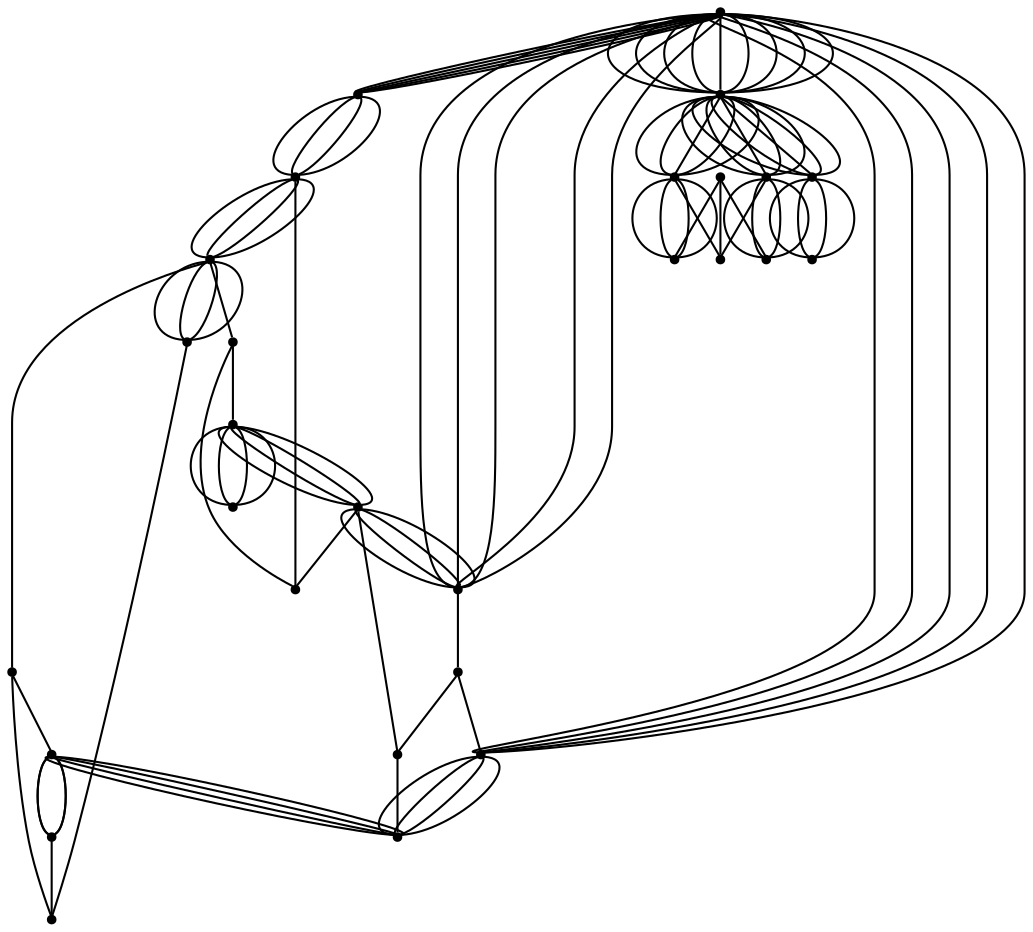 graph {
  node [shape=point,comment="{\"directed\":false,\"doi\":\"10.1007/978-3-031-49275-4_14\",\"figure\":\"2\"}"]

  v0 [pos="1554.8038984944094,522.315280597078"]
  v1 [pos="1363.2025848848075,809.7097306377639"]
  v2 [pos="1363.2025848848073,426.5157343049565"]
  v3 [pos="1363.2025848848075,618.1158760852326"]
  v4 [pos="1267.4039629093727,282.817527650446"]
  v5 [pos="1267.4039629093725,953.4109497566426"]
  v6 [pos="1171.6033696929892,426.5157343049565"]
  v7 [pos="1171.603369692989,618.1158760852326"]
  v8 [pos="1171.6033696929892,809.7097306377639"]
  v9 [pos="980.0019289065515,426.5157343049565"]
  v10 [pos="980.0019289065515,618.1158760852326"]
  v11 [pos="980.0019289065515,809.7097306377639"]
  v12 [pos="884.2033705195344,282.817527650446"]
  v13 [pos="884.2033705195344,953.4109497566426"]
  v14 [pos="788.4026501263156,426.5157343049565"]
  v15 [pos="788.4026501263156,618.1158760852326"]
  v16 [pos="788.4026501263156,809.7097306377639"]
  v17 [pos="692.6019933215144,282.817527650446"]
  v18 [pos="692.6019933215144,953.4109497566426"]
  v19 [pos="596.8013365167133,426.5157343049565"]
  v20 [pos="596.8013365167133,618.1158760852326"]
  v21 [pos="596.8013365167133,809.7097306377639"]
  v22 [pos="501.0048129590625,282.817527650446"]
  v23 [pos="501.0048129590625,953.4109497566426"]
  v24 [pos="405.2020577364774,618.1158760852326"]
  v25 [pos="405.20205773647734,426.5157343049565"]
  v26 [pos="405.20205773647734,809.7097306377639"]
  v27 [pos="213.59860994060614,522.315280597078"]

  v27 -- v26 [id="-2",pos="213.59860994060614,522.315280597078 224.02318783254555,813.007027883677 224.02318783254555,813.007027883677 224.02318783254555,813.007027883677 229.56156414588426,829.1969175224745 242.13024412569433,834.7393750527581 261.7333610191261,829.6261340815385 405.20205773647734,809.7097306377639 405.20205773647734,809.7097306377639 405.20205773647734,809.7097306377639"]
  v27 -- v0 [id="-3",pos="213.59860994060614,522.315280597078 248.20621281935556,210.89758769403556 248.20621281935556,210.89758769403556 248.20621281935556,210.89758769403556 249.08967850064136,202.9589253928649 253.51538468110218,198.99588941847912 261.50415656753404,198.99588941847912 1506.902552677326,198.99588941847912 1506.902552677326,198.99588941847912 1506.902552677326,198.99588941847912 1514.8872231108162,198.99588941847912 1519.321243476891,202.9589253928649 1520.2046137755503,210.89758769403556 1554.8038984944094,522.315280597078 1554.8038984944094,522.315280597078 1554.8038984944094,522.315280597078"]
  v27 -- v26 [id="-4",pos="213.59860994060614,522.315280597078 280.4363361687308,762.9163744510578 280.4363361687308,762.9163744510578 280.4363361687308,762.9163744510578 283.7785434029326,770.1630760713789 289.27525340557474,774.9306228465465 296.91813609393887,777.226645293166 405.20205773647734,809.7097306377639 405.20205773647734,809.7097306377639 405.20205773647734,809.7097306377639"]
  v27 -- v0 [id="-5",pos="213.59860994060614,522.315280597078 305.68618403925853,240.3103041771884 305.68618403925853,240.3103041771884 305.68618403925853,240.3103041771884 308.16158575761136,232.7258250217934 313.3916059364285,228.9293886599629 321.3761809872923,228.9293886599629 1447.0304964633588,228.9293886599629 1447.0304964633588,228.9293886599629 1447.0304964633588,228.9293886599629 1455.0109700612811,228.9293886599629 1460.2243300746613,232.73002180592653 1462.6537891612275,240.33523053143324 1554.8038984944094,522.315280597078 1554.8038984944094,522.315280597078 1554.8038984944094,522.315280597078"]
  v27 -- v25 [id="-6",pos="213.59860994060614,522.315280597078 256.144972415268,437.2225254738979 256.144972415268,437.2225254738979 256.144972415268,437.2225254738979 259.7163682039575,430.08811962295556 265.4922949487111,426.51678350098973 273.4769017937838,426.51678350098973 405.20205773647734,426.5157343049565 405.20205773647734,426.5157343049565 405.20205773647734,426.5157343049565"]
  v27 -- v24 [id="-7",pos="213.59860994060614,522.315280597078 258.5411906564825,558.3820301170324 258.5411906564825,558.3820301170324 258.5411906564825,558.3820301170324 271.9224829231585,569.7378921047363 287.07073834661503,577.3097809077319 303.98176009128395,581.1020204854293 405.2020577364774,618.1158760852326 405.2020577364774,618.1158760852326 405.2020577364774,618.1158760852326"]
  v27 -- v25 [id="-8",pos="213.59860994060614,522.315280597078 250.7941342428248,503.72400379486544 250.7941342428248,503.72400379486544 250.7941342428248,503.72400379486544 257.9369417173082,500.1484708887665 265.0755682533279,496.5812679632953 272.2100615421973,493.0057350571964 405.20205773647734,426.5157343049565 405.20205773647734,426.5157343049565 405.20205773647734,426.5157343049565"]
  v27 -- v25 [id="-9",pos="213.59860994060614,522.315280597078 258.9245811238876,465.2350421599265 258.9245811238876,465.2350421599265 258.9245811238876,465.2350421599265 265.7381595657401,453.8749833880896 275.0771679135692,448.32416408335905 286.9415584760617,448.56999389333555 405.20205773647734,426.5157343049565 405.20205773647734,426.5157343049565 405.20205773647734,426.5157343049565"]
  v27 -- v26 [id="-10",pos="213.59860994060614,522.315280597078 269.1470392558981,767.3959963996414 269.1470392558981,767.3959963996414 269.1470392558981,767.3959963996414 274.6979265904189,778.7560551714782 281.89489549967647,784.9403345297488 290.7296476951612,785.9529040833096 405.20205773647734,809.7097306377639 405.20205773647734,809.7097306377639 405.20205773647734,809.7097306377639"]
  v27 -- v0 [id="-11",pos="213.59860994060614,522.315280597078 317.1755301141688,246.127810037284 317.1755301141688,246.127810037284 317.1755301141688,246.127810037284 319.9759640295845,238.6558810018214 325.3684844098286,234.9178180920236 333.35309125490124,234.9178180920236 1435.0578148255267,234.9178180920236 1435.0578148255267,234.9178180920236 1435.0578148255267,234.9178180920236 1443.0381612466135,234.9178180920236 1448.4307134210665,238.6558810018214 1451.2311473364823,246.127810037284 1554.8038984944094,522.315280597078 1554.8038984944094,522.315280597078 1554.8038984944094,522.315280597078"]
  v26 -- v27 [id="-12",pos="405.20205773647734,809.7097306377639 273.439384627342,798.729949788803 273.439384627342,798.729949788803 273.439384627342,798.729949788803 265.47979982463346,798.067366596885 260.4748349531536,793.8792303826345 258.416159930184,786.1655411460517 213.59860994060614,522.315280597078 213.59860994060614,522.315280597078 213.59860994060614,522.315280597078"]
  v27 -- v24 [id="-13",pos="213.59860994060614,522.315280597078 250.7941183457204,540.9086557913569 250.7941183457204,540.9086557913569 250.7941183457204,540.9086557913569 257.93276077884457,544.4799919133228 265.0713873148643,548.0471312511555 272.2100297479884,551.6226641572545 405.2020577364774,618.1158760852326 405.2020577364774,618.1158760852326 405.2020577364774,618.1158760852326"]
  v24 -- v27 [id="-14",pos="405.2020577364774,618.1158760852326 273.31436979814794,596.1333751467652 273.31436979814794,596.1333751467652 273.31436979814794,596.1333751467652 265.4381176168325,594.8206719400515 259.2871463844966,590.841103179687 254.85725926557217,584.198229773421 213.59860994060614,522.315280597078 213.59860994060614,522.315280597078 213.59860994060614,522.315280597078"]
  v25 -- v27 [id="-15",pos="405.20205773647734,426.5157343049565 272.8642909776822,470.6275282450912 272.8642909776822,470.6275282450912 272.8642909776822,470.6275282450912 265.29226168373793,473.1528477157085 258.6828815482179,477.2368273782927 253.0361505711219,482.8834096664233 213.59860994060614,522.315280597078 213.59860994060614,522.315280597078 213.59860994060614,522.315280597078"]
  v26 -- v27 [id="-16",pos="405.20205773647734,809.7097306377639 275.5772272303455,814.728090904066 275.5772272303455,814.728090904066 275.5772272303455,814.728090904066 257.4076794197041,815.7406604576267 247.68529650157433,809.556381099356 246.42675453849742,796.179576788664 213.59860994060614,522.315280597078 213.59860994060614,522.315280597078 213.59860994060614,522.315280597078"]
  v27 -- v0 [id="-18",pos="213.59860994060614,522.315280597078 282.7075236836468,228.6127222208313 282.7075236836468,228.6127222208313 282.7075236836468,228.6127222208313 284.53699425502435,220.8448563163489 289.446115483929,216.95685375525136 297.4265572876425,216.95685375525136 1470.9759869158581,216.95685375525136 1470.9759869158581,216.95685375525136 1470.9759869158581,216.95685375525136 1478.9606573493486,216.95685375525136 1483.8696831956267,220.8448563163489 1485.6950523140627,228.6127222208313 1554.8038984944094,522.315280597078 1554.8038984944094,522.315280597078 1554.8038984944094,522.315280597078"]
  v27 -- v0 [id="-19",pos="213.59860994060614,522.315280597078 271.21404436158616,222.72844934043678 271.21404436158616,222.72844934043678 271.21404436158616,222.72844934043678 272.72261598305124,214.88987398207598 277.46920521632006,210.96842432319067 285.4496470200335,210.96842432319067 1482.9528653892582,210.96842432319067 1482.9528653892582,210.96842432319067 1482.9528653892582,210.96842432319067 1490.9375358227487,210.96842432319067 1495.6841568502264,214.88987398207598 1497.1885316361233,222.72844934043678 1554.8038984944094,522.315280597078 1554.8038984944094,522.315280597078 1554.8038984944094,522.315280597078"]
  v27 -- v0 [id="-23",pos="213.59860994060614,522.315280597078 259.71220316259826,216.81925010579744 259.71220316259826,216.81925010579744 259.71220316259826,216.81925010579744 260.90823771107813,208.92649807953694 265.4922949487111,204.9841916752631 273.4769017937838,204.9841916752631 1494.9298710394937,204.9841916752631 1494.9298710394937,204.9841916752631 1494.9298710394937,204.9841916752631 1502.9144142961488,204.9841916752631 1507.4985033279906,208.92649807953694 1508.6944742880528,216.81925010579744 1554.8038984944094,522.315280597078 1554.8038984944094,522.315280597078 1554.8038984944094,522.315280597078"]
  v0 -- v1 [id="-26",pos="1554.8038984944094,522.315280597078 1550.1468735474682,813.3570778329581 1550.1468735474682,813.3570778329581 1550.1468735474682,813.3570778329581 1546.8672373162813,829.7553123689072 1536.3738766277731,837.1355798236451 1518.6627218232115,835.4936516192199 1363.2025848848075,809.7097306377639 1363.2025848848075,809.7097306377639 1363.2025848848075,809.7097306377639"]
  v27 -- v0 [id="-27",pos="213.59860994060614,522.315280597078 236.67936547510791,204.95087175275205 236.67936547510791,204.95087175275205 236.67936547510791,204.95087175275205 237.26278920748618,196.98308631320333 241.54263945485243,193.00745998641855 249.52724629992505,193.00745998641855 1518.879431150726,193.00745998641855 1518.879431150726,193.00745998641855 1518.879431150726,193.00745998641855 1526.8641015842163,193.00745998641855 1531.1397867902233,196.98308631320333 1531.7189500986158,204.95087175275205 1554.8038984944094,522.315280597078 1554.8038984944094,522.315280597078 1554.8038984944094,522.315280597078"]
  v0 -- v1 [id="-29",pos="1554.8038984944094,522.315280597078 1532.2524569231014,809.7939445163432 1532.2524569231014,809.7939445163432 1532.2524569231014,809.7939445163432 1531.323175786864,817.7202708156682 1526.872368078517,821.4040298822897 1518.908681822867,820.8330128896386 1363.2025848848075,809.7097306377639 1363.2025848848075,809.7097306377639 1363.2025848848075,809.7097306377639"]
  v0 -- v1 [id="-32",pos="1554.8038984944094,522.315280597078 1505.352267053851,771.730129831612 1505.352267053851,771.730129831612 1505.352267053851,771.730129831612 1502.2393596538677,784.7485542123952 1495.9257928374784,791.8413737478371 1486.4034272872173,793.0080797368306 1363.2025848848075,809.7097306377639 1363.2025848848075,809.7097306377639 1363.2025848848075,809.7097306377639"]
  v0 -- v1 [id="-35",pos="1554.8038984944094,522.315280597078 1487.9703730761291,762.9163744510578 1487.9703730761291,762.9163744510578 1487.9703730761291,762.9163744510578 1484.6281658419273,770.1630760713789 1479.131455839285,774.9306228465465 1471.4844399037706,777.226645293166 1363.2025848848075,809.7097306377639 1363.2025848848075,809.7097306377639 1363.2025848848075,809.7097306377639"]
  v0 -- v2 [id="-39",pos="1554.8038984944094,522.315280597078 1512.8784649957395,443.8109678617109 1512.8784649957395,443.8109678617109 1512.8784649957395,443.8109678617109 1508.8528094481205,434.1387793630288 1501.6016950011933,429.64224310263603 1491.124994478122,430.3340766082089 1363.2025848848073,426.5157343049565 1363.2025848848073,426.5157343049565 1363.2025848848073,426.5157343049565"]
  v0 -- v3 [id="-40",pos="1554.8038984944094,522.315280597078 1512.2616573440698,607.4058737405529 1512.2616573440698,607.4058737405529 1512.2616573440698,607.4058737405529 1508.6902774524847,614.548609572123 1502.9144142961488,618.1158124975942 1494.9297438626584,618.1158124975942 1363.2025848848075,618.1158760852326 1363.2025848848075,618.1158760852326 1363.2025848848075,618.1158760852326"]
  v0 -- v3 [id="-43",pos="1554.8038984944094,522.315280597078 1509.5737749279795,574.530238058872 1509.5737749279795,574.530238058872 1509.5737749279795,574.530238058872 1505.1481482330407,581.1729842898612 1498.997113412287,585.1484834413694 1491.1209248193893,586.4571170392268 1363.2025848848075,618.1158760852326 1363.2025848848075,618.1158760852326 1363.2025848848075,618.1158760852326"]
  v0 -- v2 [id="-45",pos="1554.8038984944094,522.315280597078 1513.395311654788,454.8584298032723 1513.395311654788,454.8584298032723 1513.395311654788,454.8584298032723 1507.2942573303449,447.03231762203404 1499.988965551539,441.6189747914807 1491.4626489760979,438.6269220551553 1363.2025848848073,426.5157343049565 1363.2025848848073,426.5157343049565 1363.2025848848073,426.5157343049565"]
  v0 -- v3 [id="-50",pos="1554.8038984944094,522.315280597078 1513.5494499792876,584.198229773421 1513.5494499792876,584.198229773421 1513.5494499792876,584.198229773421 1509.119626448781,590.841103179687 1502.9685916280273,594.8206719400515 1495.0924030351296,596.1333751467652 1363.2025848848075,618.1158760852326 1363.2025848848075,618.1158760852326 1363.2025848848075,618.1158760852326"]
  v0 -- v1 [id="-54",pos="1554.8038984944094,522.315280597078 1521.9633422322388,786.5948848803926 1521.9633422322388,786.5948848803926 1521.9633422322388,786.5948848803926 1521.1881994205014,800.7802696007228 1513.807873308812,807.7769446269344 1499.8139702260344,807.5810947007244 1363.2025848848075,809.7097306377639 1363.2025848848075,809.7097306377639 1363.2025848848075,809.7097306377639"]
  v0 -- v2 [id="-56",pos="1554.8038984944094,522.315280597078 1519.1128006436772,501.8487407514052 1519.1128006436772,501.8487407514052 1519.1128006436772,501.8487407514052 1511.9742376960753,498.2732078453064 1504.8355475716378,494.7060049198352 1497.6969846240358,491.13047201373627 1363.2025848848073,426.5157343049565 1363.2025848848073,426.5157343049565 1363.2025848848073,426.5157343049565"]
  v0 -- v2 [id="-57",pos="1554.8038984944094,522.315280597078 1515.3706222621556,482.8834096664233 1515.3706222621556,482.8834096664233 1515.3706222621556,482.8834096664233 1509.7238435937466,477.2368273782927 1503.1144634582263,473.1528477157085 1495.54235467876,470.6275282450912 1363.2025848848073,426.5157343049565 1363.2025848848073,426.5157343049565 1363.2025848848073,426.5157343049565"]
  v0 -- v3 [id="-60",pos="1554.8038984944094,522.315280597078 1498.7179602585934,565.0372395251443 1498.7179602585934,565.0372395251443 1498.7179602585934,565.0372395251443 1491.6960184690492,570.2170885475667 1483.5196925446173,573.9593482414977 1474.197376156434,576.2638914316601 1363.2025848848075,618.1158760852326 1363.2025848848075,618.1158760852326 1363.2025848848075,618.1158760852326"]
  v27 -- v0 [id="-66",pos="213.59860994060614,522.315280597078 225.1483689866055,198.987495850213 225.1483689866055,198.987495850213 225.1483689866055,198.987495850213 225.43175077007623,191.00305044940887 229.5657450843479,187.01915772963457 237.5503360323161,187.01915772963457 1530.856309624126,187.01915772963457 1530.856309624126,187.01915772963457 1530.856309624126,187.01915772963457 1538.8367832220483,187.01915772963457 1542.9749902689925,191.00305044940887 1543.2583402582543,198.987495850213 1554.8038984944094,522.315280597078 1554.8038984944094,522.315280597078 1554.8038984944094,522.315280597078"]
  v26 -- v21 [id="-67",pos="405.20205773647734,809.7097306377639 425.3635922170277,749.2183253912706 425.3635922170277,749.2183253912706 425.3635922170277,749.2183253912706 427.8889744316911,741.6505379909504 433.14398485866354,737.8624951973861 441.12442666237695,737.8624951973861 560.8768055846119,737.8624951973861 560.8768055846119,737.8624951973861 560.8768055846119,737.8624951973861 568.8614760181023,737.8624951973861 574.1122896095067,741.6505379909504 576.6377036183789,749.2183253912706 596.8013365167133,809.7097306377639 596.8013365167133,809.7097306377639 596.8013365167133,809.7097306377639"]
  v24 -- v20 [id="-68",pos="405.2020577364774,618.1158760852326 425.3635922170277,557.6193599823046 425.3635922170277,557.6193599823046 425.3635922170277,557.6193599823046 427.8889744316911,550.0474075916704 433.14398485866354,546.259364798106 441.12442666237695,546.259364798106 560.8768055846119,546.259364798106 560.8768055846119,546.259364798106 560.8768055846119,546.259364798106 568.8614760181023,546.259364798106 574.1122896095067,550.0474075916704 576.6377036183789,557.6193599823046 596.8013365167133,618.1158760852326 596.8013365167133,618.1158760852326 596.8013365167133,618.1158760852326"]
  v24 -- v20 [id="-69",pos="405.2020577364774,618.1158760852326 420.6836754397151,602.6301877476727 420.6836754397151,602.6301877476727 420.6836754397151,602.6301877476727 426.3262572725563,596.9877386560369 433.13985161151317,594.1622855322667 441.128623497945,594.1622855322667 560.8768691730297,594.1622855322667 560.8768691730297,594.1622855322667 560.8768691730297,594.1622855322667 568.8572791825343,594.1622855322667 575.6750385628503,596.9877386560369 581.3176203956915,602.6301877476727 596.8013365167133,618.1158760852326 596.8013365167133,618.1158760852326 596.8013365167133,618.1158760852326"]
  v23 -- v26 [id="-70",pos="501.0048129590625,953.4109497566426 417.1789680040863,953.4109497566426 417.1789680040863,953.4109497566426 417.1789680040863,953.4109497566426 409.1943611590137,953.4109497566426 405.20205773647734,949.4186634686022 405.20205773647734,941.4384148519312 405.20205773647734,809.7097306377639 405.20205773647734,809.7097306377639 405.20205773647734,809.7097306377639"]
  v24 -- v20 [id="-71",pos="405.2020577364774,618.1158760852326 420.6878086868655,633.5972404633826 420.6878086868655,633.5972404633826 420.6878086868655,633.5972404633826 426.3303905197066,639.2396895550186 433.14398485866354,642.0651426787888 441.1327567450954,642.0651426787888 560.88100242018,642.0651426787888 560.88100242018,642.0651426787888 560.88100242018,642.0651426787888 568.8614124296846,642.0651426787888 575.6791718100008,639.2396895550186 581.3217536428418,633.5972404633826 596.8013365167133,618.1158760852326 596.8013365167133,618.1158760852326 596.8013365167133,618.1158760852326"]
  v26 -- v21 [id="-72",pos="405.20205773647734,809.7097306377639 420.6836754397151,825.1962376661679 420.6836754397151,825.1962376661679 420.6836754397151,825.1962376661679 426.3262572725563,830.8387503454421 433.13985161151317,833.6641716753932 441.128623497945,833.6641716753932 560.8768691730297,833.6641716753932 560.8768691730297,833.6641716753932 560.8768691730297,833.6641716753932 568.8572791825343,833.6641716753932 575.6750385628503,830.8387503454421 581.3176203956915,825.1962376661679 596.8013365167133,809.7097306377639 596.8013365167133,809.7097306377639 596.8013365167133,809.7097306377639"]
  v25 -- v19 [id="-73",pos="405.20205773647734,426.5157343049565 420.6836754397151,441.9983386420548 420.6836754397151,441.9983386420548 420.6836754397151,441.9983386420548 426.3262572725563,447.6449845178239 433.13985161151317,450.466240857461 441.128623497945,450.466240857461 560.8768691730297,450.466240857461 560.8768691730297,450.466240857461 560.8768691730297,450.466240857461 568.8572791825343,450.466240857461 575.6750385628503,447.6449845178239 581.3176203956915,441.9983386420548 596.8013365167133,426.5157343049565 596.8013365167133,426.5157343049565 596.8013365167133,426.5157343049565"]
  v25 -- v19 [id="-74",pos="405.20205773647734,426.5157343049565 425.3635922170277,487.0090392321463 425.3635922170277,487.0090392321463 425.3635922170277,487.0090392321463 427.8889744316911,494.5767948386473 433.14398485866354,498.36490121985014 441.12442666237695,498.36490121985014 560.8768055846119,498.36490121985014 560.8768055846119,498.36490121985014 560.8768055846119,498.36490121985014 568.8614760181023,498.36490121985014 574.1122896095067,494.5767948386473 576.6377036183789,487.0090392321463 596.8013365167133,426.5157343049565 596.8013365167133,426.5157343049565 596.8013365167133,426.5157343049565"]
  v22 -- v21 [id="-78",pos="501.0048129590625,282.817527650446 540.4361179503678,322.25149697316704 540.4361179503678,322.25149697316704 540.4361179503678,322.25149697316704 546.0828330303593,327.89820643657447 548.8999271112118,334.7074251048422 548.8999271112118,342.6919976809231 548.8999271112118,701.9365922964429 548.8999271112118,701.9365922964429 548.8999271112118,701.9365922964429 548.8999271112118,709.9209105219703 552.4713705912146,715.6969572418423 559.6141303743847,719.2723629726645 586.0892316713245,732.5077483755997 586.0892316713245,732.5077483755997 586.0892316713245,732.5077483755997 593.2361882900626,736.0790844975656 596.8034349344973,741.8548768668841 596.8034349344973,749.839449442965 596.8013365167133,809.7097306377639 596.8013365167133,809.7097306377639 596.8013365167133,809.7097306377639"]
  v23 -- v22 [id="-79",pos="501.0048129590625,953.4109497566426 501.0048129590625,282.817527650446 501.0048129590625,282.817527650446 501.0048129590625,282.817527650446"]
  v25 -- v19 [id="-80",pos="405.20205773647734,426.5157343049565 425.3635922170277,366.02459135747154 425.3635922170277,366.02459135747154 425.3635922170277,366.02459135747154 427.8889744316911,358.4568357509705 433.14398485866354,354.664596173273 441.12442666237695,354.664596173273 560.8768055846119,354.664596173273 560.8768055846119,354.664596173273 560.8768055846119,354.664596173273 568.8614760181023,354.664596173273 574.1122896095067,358.4568357509705 576.6377036183789,366.02459135747154 596.8013365167133,426.5157343049565 596.8013365167133,426.5157343049565 596.8013365167133,426.5157343049565"]
  v25 -- v23 [id="-81",pos="405.20205773647734,426.5157343049565 405.20205773647734,486.3923027275001 405.20205773647734,486.3923027275001 405.20205773647734,486.3923027275001 405.20205773647734,494.37674812830437 408.7692725867032,500.1484708887665 415.9162609996502,503.72400379486544 442.39129870817226,516.959262022524 442.39129870817226,516.959262022524 442.39129870817226,516.959262022524 449.5341220797601,520.5305981444899 453.1055019713451,526.3065176890851 453.1055019713451,534.2909630898893 453.1055019713451,893.5396273142653 453.1055019713451,893.5396273142653 453.1055019713451,893.5396273142653 453.1055019713451,901.5198759309365 455.9226278464065,908.333418558614 461.56937472060685,913.9759312378883 501.0048129590625,953.4109497566426 501.0048129590625,953.4109497566426 501.0048129590625,953.4109497566426"]
  v26 -- v21 [id="-82",pos="405.20205773647734,809.7097306377639 425.3635922170277,870.2029004412223 425.3635922170277,870.2029004412223 425.3635922170277,870.2029004412223 427.8889744316911,877.7748528318563 433.14398485866354,881.5587306351067 441.12442666237695,881.5587306351067 560.8768055846119,881.5587306351067 560.8768055846119,881.5587306351067 560.8768055846119,881.5587306351067 568.8614760181023,881.5587306351067 574.1122896095067,877.7748528318563 576.6377036183789,870.2029004412223 596.8013365167133,809.7097306377639 596.8013365167133,809.7097306377639 596.8013365167133,809.7097306377639"]
  v0 -- v3 [id="-84",pos="1554.8038984944094,522.315280597078 1517.6126226933484,540.9086557913569 1517.6126226933484,540.9086557913569 1517.6126226933484,540.9086557913569 1510.4739325689109,544.4799919133228 1503.335369621309,548.0471312511555 1496.1966794968714,551.6226641572545 1363.2025848848075,618.1158760852326 1363.2025848848075,618.1158760852326 1363.2025848848075,618.1158760852326"]
  v27 -- v24 [id="-86",pos="213.59860994060614,522.315280597078 256.14495651816355,607.4059373281914 256.14495651816355,607.4059373281914 256.14495651816355,607.4059373281914 259.7163682039575,614.5486731597614 265.4922949487111,618.1158760852326 273.4769017937838,618.1158760852326 405.2020577364774,618.1158760852326 405.2020577364774,618.1158760852326 405.2020577364774,618.1158760852326"]
  v24 -- v20 [id="-88",pos="405.2020577364774,618.1158760852326 425.3635922170277,678.6080046411124 425.3635922170277,678.6080046411124 425.3635922170277,678.6080046411124 427.8889744316911,686.1799570317465 433.14398485866354,689.963834834997 441.12442666237695,689.963834834997 560.8768055846119,689.963834834997 560.8768055846119,689.963834834997 560.8768055846119,689.963834834997 568.8614760181023,689.963834834997 574.1122896095067,686.1799570317465 576.6377036183789,678.6080046411124 596.8013365167133,618.1158760852326 596.8013365167133,618.1158760852326 596.8013365167133,618.1158760852326"]
  v27 -- v0 [id="-89",pos="213.59860994060614,522.315280597078 294.1968697585571,234.47194157170418 294.1968697585571,234.47194157170418 294.1968697585571,234.47194157170418 296.35137252699747,226.78750264877613 301.41886071017876,222.94515601203534 309.3993025138922,222.94515601203534 1459.0073749367589,222.94515601203534 1459.0073749367589,222.94515601203534 1459.0073749367589,222.94515601203534 1466.987848534681,222.94515601203534 1472.0595335534306,226.78750264877613 1474.2056426507347,234.47194157170418 1554.8038984944094,522.315280597078 1554.8038984944094,522.315280597078 1554.8038984944094,522.315280597078"]
  v2 -- v4 [id="-94",pos="1363.2025848848073,426.5157343049565 1363.2046833025913,294.7933373185341 1363.2046833025913,294.7933373185341 1363.2046833025913,294.7933373185341 1363.2046833025913,286.81296152658626 1359.2123480858463,282.81647845441273 1351.2278048291912,282.81647845441273 1267.4039629093727,282.817527650446 1267.4039629093727,282.817527650446 1267.4039629093727,282.817527650446"]
  v3 -- v4 [id="-95",pos="1363.2025848848075,618.1158760852326 1363.2046833025913,558.2403568587222 1363.2046833025913,558.2403568587222 1363.2046833025913,558.2403568587222 1363.2046833025913,550.2557842826412 1359.637373069739,544.4799919133228 1352.494613286569,540.9086557913569 1326.0111819069107,527.6733975636984 1326.0111819069107,527.6733975636984 1326.0111819069107,527.6733975636984 1318.8726189593087,524.0978646575994 1315.3012390677236,518.3261418971373 1315.3012390677236,510.33749971220004 1315.3012390677236,342.6919976809231 1315.3012390677236,342.6919976809231 1315.3012390677236,342.6919976809231 1315.3012390677236,334.7074251048422 1312.4841449868711,327.89820643657447 1306.8373663184618,322.25149697316704 1267.4039629093727,282.817527650446 1267.4039629093727,282.817527650446 1267.4039629093727,282.817527650446"]
  v2 -- v6 [id="-108",pos="1363.2025848848073,426.5157343049565 1347.7188687637856,411.03128592634505 1347.7188687637856,411.03128592634505 1347.7188687637856,411.03128592634505 1342.0762869309444,405.38877324707073 1335.258591139046,402.5675169074336 1327.2781175411237,402.5675169074336 1207.5298082776214,402.5675169074336 1207.5298082776214,402.5675169074336 1207.5298082776214,402.5675169074336 1199.5452650209663,402.5675169074336 1192.7316388878007,405.38877324707073 1187.0890570549595,411.03128592634505 1171.6033696929892,426.5157343049565 1171.6033696929892,426.5157343049565 1171.6033696929892,426.5157343049565"]
  v2 -- v6 [id="-109",pos="1363.2025848848073,426.5157343049565 1347.7188687637856,441.99827505441647 1347.7188687637856,441.99827505441647 1347.7188687637856,441.99827505441647 1342.0762869309444,447.64492093018544 1335.258591139046,450.46617726982265 1327.2781175411237,450.46617726982265 1207.5298082776214,450.46617726982265 1207.5298082776214,450.46617726982265 1207.5298082776214,450.46617726982265 1199.5452650209663,450.46617726982265 1192.7316388878007,447.64492093018544 1187.0890570549595,441.99827505441647 1171.6033696929892,426.5157343049565 1171.6033696929892,426.5157343049565 1171.6033696929892,426.5157343049565"]
  v3 -- v7 [id="-110",pos="1363.2025848848075,618.1158760852326 1347.7188687637856,602.6301241600344 1347.7188687637856,602.6301241600344 1347.7188687637856,602.6301241600344 1342.0762869309444,596.9876750683984 1335.258591139046,594.1622219446282 1327.2781175411237,594.1622219446282 1207.5298082776214,594.1622219446282 1207.5298082776214,594.1622219446282 1207.5298082776214,594.1622219446282 1199.5452650209663,594.1622219446282 1192.7316388878007,596.9876750683984 1187.0890570549595,602.6301241600344 1171.603369692989,618.1158760852326 1171.603369692989,618.1158760852326 1171.603369692989,618.1158760852326"]
  v3 -- v7 [id="-111",pos="1363.2025848848075,618.1158760852326 1347.7188687637856,633.5972404633826 1347.7188687637856,633.5972404633826 1347.7188687637856,633.5972404633826 1342.0762869309444,639.2396895550186 1335.258591139046,642.0651426787888 1327.2781175411237,642.0651426787888 1207.5298082776214,642.0651426787888 1207.5298082776214,642.0651426787888 1207.5298082776214,642.0651426787888 1199.5452650209663,642.0651426787888 1192.7316388878007,639.2396895550186 1187.0890570549595,633.5972404633826 1171.603369692989,618.1158760852326 1171.603369692989,618.1158760852326 1171.603369692989,618.1158760852326"]
  v1 -- v8 [id="-112",pos="1363.2025848848075,809.7097306377639 1347.7188687637856,794.2292167442772 1347.7188687637856,794.2292167442772 1347.7188687637856,794.2292167442772 1342.0762869309444,788.586704065003 1335.258591139046,785.761282735052 1327.2781175411237,785.761282735052 1207.5298082776214,785.761282735052 1207.5298082776214,785.761282735052 1207.5298082776214,785.761282735052 1199.5452650209663,785.761282735052 1192.7316388878007,788.586704065003 1187.0890570549595,794.2292167442772 1171.6033696929892,809.7097306377639 1171.6033696929892,809.7097306377639 1171.6033696929892,809.7097306377639"]
  v1 -- v8 [id="-113",pos="1363.2025848848075,809.7097306377639 1347.7188687637856,825.1921044696733 1347.7188687637856,825.1921044696733 1347.7188687637856,825.1921044696733 1342.0762869309444,830.8346171489475 1335.258591139046,833.6600384788985 1327.2781175411237,833.6600384788985 1207.5298082776214,833.6600384788985 1207.5298082776214,833.6600384788985 1207.5298082776214,833.6600384788985 1199.5452650209663,833.6600384788985 1192.7316388878007,830.8346171489475 1187.0890570549595,825.1921044696733 1171.6033696929892,809.7097306377639 1171.6033696929892,809.7097306377639 1171.6033696929892,809.7097306377639"]
  v2 -- v6 [id="-114",pos="1363.2025848848073,426.5157343049565 1343.0388883980552,366.0245277698332 1343.0388883980552,366.0245277698332 1343.0388883980552,366.0245277698332 1340.5135379776007,358.4567721633322 1335.2626607977786,354.6645325856347 1327.2781175411237,354.6645325856347 1207.5257386188887,354.6645325856347 1207.5257386188887,354.6645325856347 1207.5257386188887,354.6645325856347 1199.5452650209663,354.6645325856347 1194.2901910055764,358.4567721633322 1191.7648405851219,366.0245277698332 1171.6033696929892,426.5157343049565 1171.6033696929892,426.5157343049565 1171.6033696929892,426.5157343049565"]
  v2 -- v6 [id="-115",pos="1363.2025848848073,426.5157343049565 1343.0388883980552,487.0089120568696 1343.0388883980552,487.0089120568696 1343.0388883980552,487.0089120568696 1340.5135379776007,494.5766676633706 1335.2626607977786,498.3647740445733 1327.2781175411237,498.3647740445733 1207.5257386188887,498.3647740445733 1207.5257386188887,498.3647740445733 1207.5257386188887,498.3647740445733 1199.5452650209663,498.3647740445733 1194.2901910055764,494.5766676633706 1191.7648405851219,487.0089120568696 1171.6033696929892,426.5157343049565 1171.6033696929892,426.5157343049565 1171.6033696929892,426.5157343049565"]
  v3 -- v7 [id="-116",pos="1363.2025848848075,618.1158760852326 1343.0388883980552,557.6234931787992 1343.0388883980552,557.6234931787992 1343.0388883980552,557.6234931787992 1340.5135379776007,550.0515407881652 1335.2626607977786,546.2634979946008 1327.2781175411237,546.2634979946008 1207.5257386188887,546.2634979946008 1207.5257386188887,546.2634979946008 1207.5257386188887,546.2634979946008 1199.5452650209663,546.2634979946008 1194.2901910055764,550.0515407881652 1191.7648405851219,557.6234931787992 1171.603369692989,618.1158760852326 1171.603369692989,618.1158760852326 1171.603369692989,618.1158760852326"]
  v3 -- v7 [id="-117",pos="1363.2025848848075,618.1158760852326 1343.0388883980552,678.6080046411124 1343.0388883980552,678.6080046411124 1343.0388883980552,678.6080046411124 1340.5135379776007,686.1799570317465 1335.2626607977786,689.963834834997 1327.2781175411237,689.963834834997 1207.5257386188887,689.963834834997 1207.5257386188887,689.963834834997 1207.5257386188887,689.963834834997 1199.5452650209663,689.963834834997 1194.2901910055764,686.1799570317465 1191.7648405851219,678.6080046411124 1171.603369692989,618.1158760852326 1171.603369692989,618.1158760852326 1171.603369692989,618.1158760852326"]
  v1 -- v8 [id="-118",pos="1363.2025848848075,809.7097306377639 1343.0388883980552,749.2183253912706 1343.0388883980552,749.2183253912706 1343.0388883980552,749.2183253912706 1340.5135379776007,741.6505379909504 1335.2626607977786,737.8624951973861 1327.2781175411237,737.8624951973861 1207.5257386188887,737.8624951973861 1207.5257386188887,737.8624951973861 1207.5257386188887,737.8624951973861 1199.5452650209663,737.8624951973861 1194.2901910055764,741.6505379909504 1191.7648405851219,749.2183253912706 1171.6033696929892,809.7097306377639 1171.6033696929892,809.7097306377639 1171.6033696929892,809.7097306377639"]
  v1 -- v8 [id="-119",pos="1363.2025848848075,809.7097306377639 1343.0388883980552,870.2069700500786 1343.0388883980552,870.2069700500786 1343.0388883980552,870.2069700500786 1340.5135379776007,877.7789224407127 1335.2626607977786,881.5628002439631 1327.2781175411237,881.5628002439631 1207.5257386188887,881.5628002439631 1207.5257386188887,881.5628002439631 1207.5257386188887,881.5628002439631 1199.5452650209663,881.5628002439631 1194.2901910055764,877.7789224407127 1191.7648405851219,870.2069700500786 1171.6033696929892,809.7097306377639 1171.6033696929892,809.7097306377639 1171.6033696929892,809.7097306377639"]
  v5 -- v4 [id="-121",pos="1267.4039629093725,953.4109497566426 1267.4039629093727,282.817527650446 1267.4039629093727,282.817527650446 1267.4039629093727,282.817527650446"]
  v5 -- v6 [id="-124",pos="1267.4039629093725,953.4109497566426 1248.8114090471004,916.222100976018 1248.8114090471004,916.222100976018 1248.8114090471004,916.222100976018 1245.2358323199471,909.0794287320864 1243.4523043803563,901.5198759309365 1243.4523043803563,893.5396273142653 1243.4523043803563,534.2909630898893 1243.4523043803563,534.2909630898893 1243.4523043803563,534.2909630898893 1243.4523043803563,526.3065176890851 1239.6682848199896,521.0515080780975 1232.0963032173586,518.5261886074802 1182.9634405147197,502.15288042577606 1182.9634405147197,502.15288042577606 1182.9634405147197,502.15288042577606 1175.3914589120886,499.62756095515874 1171.6033696929892,494.37674812830437 1171.6033696929892,486.3923027275001 1171.6033696929892,426.5157343049565 1171.6033696929892,426.5157343049565 1171.6033696929892,426.5157343049565"]
  v5 -- v7 [id="-125",pos="1267.4039629093725,953.4109497566426 1227.9705595002831,913.9759312378883 1227.9705595002831,913.9759312378883 1227.9705595002831,913.9759312378883 1222.3239080087094,908.333418558614 1219.506813927857,901.5198759309365 1219.506813927857,893.535557705409 1219.506813927857,725.8857317147223 1219.506813927857,725.8857317147223 1219.506813927857,725.8857317147223 1219.506813927857,717.9054830980513 1215.9354340362718,712.1253667693229 1208.7925470762664,708.5583546067669 1182.3133125321763,695.3188995949752 1182.3133125321763,695.3188995949752 1182.3133125321763,695.3188995949752 1175.170552749006,691.7475634730093 1171.6033696929892,685.9715167531374 1171.6033696929892,677.9912681364663 1171.603369692989,618.1158760852326 1171.603369692989,618.1158760852326 1171.603369692989,618.1158760852326"]
  v26 -- v21 [id="-155",pos="405.20205773647734,809.7097306377639 420.6836754397151,794.2292167442772 420.6836754397151,794.2292167442772 420.6836754397151,794.2292167442772 426.3262572725563,788.586704065003 433.13985161151317,785.761282735052 441.128623497945,785.761282735052 560.8768691730297,785.761282735052 560.8768691730297,785.761282735052 560.8768691730297,785.761282735052 568.8572791825343,785.761282735052 575.6750385628503,788.586704065003 581.3176203956915,794.2292167442772 596.8013365167133,809.7097306377639 596.8013365167133,809.7097306377639 596.8013365167133,809.7097306377639"]
  v19 -- v25 [id="-162",pos="596.8013365167133,426.5157343049565 581.3176203956915,411.03128592634505 581.3176203956915,411.03128592634505 581.3176203956915,411.03128592634505 575.6750385628503,405.38877324707073 568.8572791825343,402.5675169074336 560.8768691730297,402.5675169074336 441.128623497945,402.5675169074336 441.128623497945,402.5675169074336 441.128623497945,402.5675169074336 433.13985161151317,402.5675169074336 426.3262572725563,405.38877324707073 420.6836754397151,411.03128592634505 405.20205773647734,426.5157343049565 405.20205773647734,426.5157343049565 405.20205773647734,426.5157343049565"]
  v19 -- v18 [id="-178",pos="596.8013365167133,426.5157343049565 596.8034349344973,486.3923027275001 596.8034349344973,486.3923027275001 596.8034349344973,486.3923027275001 596.8034349344973,494.37674812830437 600.5873273180288,499.62756095515874 608.1593725090773,502.15288042577606 657.2922352117164,518.5261886074802 657.2922352117164,518.5261886074802 657.2922352117164,518.5261886074802 664.8642804027651,521.0515080780975 668.6523696218645,526.3065176890851 668.6523696218645,534.2909630898893 668.6523696218645,893.5396273142653 668.6523696218645,893.5396273142653 668.6523696218645,893.5396273142653 668.6523696218645,901.5198759309365 670.435961149873,909.0794287320864 674.0115378770262,916.222100976018 692.6019933215144,953.4109497566426 692.6019933215144,953.4109497566426 692.6019933215144,953.4109497566426"]
  v21 -- v16 [id="-179",pos="596.8013365167133,809.7097306377639 616.9649694150477,870.2069700500786 616.9649694150477,870.2069700500786 616.9649694150477,870.2069700500786 619.4903834239199,877.7789224407127 624.7453938508924,881.5628002439631 632.7258038603969,881.5628002439631 752.4782463710496,881.5628002439631 752.4782463710496,881.5628002439631 752.4782463710496,881.5628002439631 760.4586563805542,881.5628002439631 765.7136668075266,877.7789224407127 768.2390172279812,870.2069700500786 788.4026501263156,809.7097306377639 788.4026501263156,809.7097306377639 788.4026501263156,809.7097306377639"]
  v19 -- v14 [id="-180",pos="596.8013365167133,426.5157343049565 616.9649694150477,366.0245277698332 616.9649694150477,366.0245277698332 616.9649694150477,366.0245277698332 619.4903834239199,358.4567721633322 624.7453938508924,354.6645325856347 632.7258038603969,354.6645325856347 752.4782463710496,354.6645325856347 752.4782463710496,354.6645325856347 752.4782463710496,354.6645325856347 760.4586563805542,354.6645325856347 765.7136668075266,358.4567721633322 768.2390172279812,366.0245277698332 788.4026501263156,426.5157343049565 788.4026501263156,426.5157343049565 788.4026501263156,426.5157343049565"]
  v19 -- v14 [id="-181",pos="596.8013365167133,426.5157343049565 612.285052637735,441.99827505441647 612.285052637735,441.99827505441647 612.285052637735,441.99827505441647 617.9317677177266,447.64492093018544 624.7411970153242,450.46617726982265 632.7300006959649,450.46617726982265 752.4782463710496,450.46617726982265 752.4782463710496,450.46617726982265 752.4782463710496,450.46617726982265 760.4586563805542,450.46617726982265 767.2764157608703,447.64492093018544 772.9189975937114,441.99827505441647 788.4026501263156,426.5157343049565 788.4026501263156,426.5157343049565 788.4026501263156,426.5157343049565"]
  v21 -- v16 [id="-182",pos="596.8013365167133,809.7097306377639 612.285052637735,794.2292167442772 612.285052637735,794.2292167442772 612.285052637735,794.2292167442772 617.9317677177266,788.586704065003 624.7411970153242,785.761282735052 632.7300006959649,785.761282735052 752.4782463710496,785.761282735052 752.4782463710496,785.761282735052 752.4782463710496,785.761282735052 760.4586563805542,785.761282735052 767.2764157608703,788.586704065003 772.9189975937114,794.2292167442772 788.4026501263156,809.7097306377639 788.4026501263156,809.7097306377639 788.4026501263156,809.7097306377639"]
  v20 -- v15 [id="-183",pos="596.8013365167133,618.1158760852326 616.9649694150477,557.6193599823046 616.9649694150477,557.6193599823046 616.9649694150477,557.6193599823046 619.4903834239199,550.0474075916704 624.7453938508924,546.259364798106 632.7258038603969,546.259364798106 752.4782463710496,546.259364798106 752.4782463710496,546.259364798106 752.4782463710496,546.259364798106 760.4586563805542,546.259364798106 765.7136668075266,550.0474075916704 768.2390172279812,557.6193599823046 788.4026501263156,618.1158760852326 788.4026501263156,618.1158760852326 788.4026501263156,618.1158760852326"]
  v20 -- v15 [id="-184",pos="596.8013365167133,618.1158760852326 612.285052637735,633.597304051021 612.285052637735,633.597304051021 612.285052637735,633.597304051021 617.9317677177266,639.2397531426569 624.7411970153242,642.0652062664271 632.7300006959649,642.0652062664271 752.4782463710496,642.0652062664271 752.4782463710496,642.0652062664271 752.4782463710496,642.0652062664271 760.4586563805542,642.0652062664271 767.2764157608703,639.2397531426569 772.9189975937114,633.597304051021 788.4026501263156,618.1158760852326 788.4026501263156,618.1158760852326 788.4026501263156,618.1158760852326"]
  v19 -- v22 [id="-185",pos="596.8013365167133,426.5157343049565 596.8034349344973,294.7933373185341 596.8034349344973,294.7933373185341 596.8034349344973,294.7933373185341 596.8034349344973,286.81296152658626 592.8110997177522,282.81647845441273 584.8264928726795,282.81647845441273 501.0048129590625,282.817527650446 501.0048129590625,282.817527650446 501.0048129590625,282.817527650446"]
  v20 -- v15 [id="-186",pos="596.8013365167133,618.1158760852326 616.9649694150477,678.6080046411124 616.9649694150477,678.6080046411124 616.9649694150477,678.6080046411124 619.4903834239199,686.1799570317465 624.7453938508924,689.963834834997 632.7258038603969,689.963834834997 752.4782463710496,689.963834834997 752.4782463710496,689.963834834997 752.4782463710496,689.963834834997 760.4586563805542,689.963834834997 765.7136668075266,686.1799570317465 768.2390172279812,678.6080046411124 788.4026501263156,618.1158760852326 788.4026501263156,618.1158760852326 788.4026501263156,618.1158760852326"]
  v18 -- v20 [id="-187",pos="692.6019933215144,953.4109497566426 653.1706883302091,913.9759312378883 653.1706883302091,913.9759312378883 653.1706883302091,913.9759312378883 647.5239732502176,908.333418558614 644.702682333797,901.5198759309365 644.702682333797,893.535557705409 644.702682333797,725.8857317147223 644.702682333797,725.8857317147223 644.702682333797,725.8857317147223 644.702682333797,717.9054830980513 641.131302442212,712.1253667693229 633.9926759061923,708.5583546067669 607.5134413621021,695.3188995949752 607.5134413621021,695.3188995949752 607.5134413621021,695.3188995949752 600.3706179905143,691.7475634730093 596.8034349344973,685.9715167531374 596.8034349344973,677.9912681364663 596.8013365167133,618.1158760852326 596.8013365167133,618.1158760852326 596.8013365167133,618.1158760852326"]
  v19 -- v14 [id="-188",pos="596.8013365167133,426.5157343049565 616.9649694150477,487.0090392321463 616.9649694150477,487.0090392321463 616.9649694150477,487.0090392321463 619.4903834239199,494.5767948386473 624.7453938508924,498.36490121985014 632.7258038603969,498.36490121985014 752.4782463710496,498.36490121985014 752.4782463710496,498.36490121985014 752.4782463710496,498.36490121985014 760.4586563805542,498.36490121985014 765.7136668075266,494.5767948386473 768.2390172279812,487.0090392321463 788.4026501263156,426.5157343049565 788.4026501263156,426.5157343049565 788.4026501263156,426.5157343049565"]
  v21 -- v16 [id="-189",pos="596.8013365167133,809.7097306377639 616.9649694150477,749.2183253912706 616.9649694150477,749.2183253912706 616.9649694150477,749.2183253912706 619.4903834239199,741.6505379909504 624.7453938508924,737.8624951973861 632.7258038603969,737.8624951973861 752.4782463710496,737.8624951973861 752.4782463710496,737.8624951973861 752.4782463710496,737.8624951973861 760.4586563805542,737.8624951973861 765.7136668075266,741.6505379909504 768.2390172279812,749.2183253912706 788.4026501263156,809.7097306377639 788.4026501263156,809.7097306377639 788.4026501263156,809.7097306377639"]
  v17 -- v14 [id="-192",pos="692.6019933215144,282.817527650446 776.4278700706994,282.81647845441273 776.4278700706994,282.81647845441273 776.4278700706994,282.81647845441273 784.4124769157721,282.81647845441273 788.4047485440996,286.81296152658626 788.4047485440996,294.7933373185341 788.4026501263156,426.5157343049565 788.4026501263156,426.5157343049565 788.4026501263156,426.5157343049565"]
  v18 -- v17 [id="-193",pos="692.6019933215144,953.4109497566426 692.6019933215144,282.817527650446 692.6019933215144,282.817527650446 692.6019933215144,282.817527650446"]
  v20 -- v15 [id="-194",pos="596.8013365167133,618.1158760852326 612.285052637735,602.6301877476727 612.285052637735,602.6301877476727 612.285052637735,602.6301877476727 617.9317677177266,596.9877386560369 624.7411970153242,594.1622855322667 632.7300006959649,594.1622855322667 752.4782463710496,594.1622855322667 752.4782463710496,594.1622855322667 752.4782463710496,594.1622855322667 760.4586563805542,594.1622855322667 767.2764157608703,596.9877386560369 772.9189975937114,602.6301877476727 788.4026501263156,618.1158760852326 788.4026501263156,618.1158760852326 788.4026501263156,618.1158760852326"]
  v16 -- v21 [id="-197",pos="788.4026501263156,809.7097306377639 772.9189975937114,825.1921044696733 772.9189975937114,825.1921044696733 772.9189975937114,825.1921044696733 767.2764157608703,830.8346171489475 760.4586563805542,833.6600384788985 752.4782463710496,833.6600384788985 632.7300006959649,833.6600384788985 632.7300006959649,833.6600384788985 632.7300006959649,833.6600384788985 624.7411970153242,833.6600384788985 617.9317677177266,830.8346171489475 612.285052637735,825.1921044696733 596.8013365167133,809.7097306377639 596.8013365167133,809.7097306377639 596.8013365167133,809.7097306377639"]
  v15 -- v13 [id="-209",pos="788.4026501263156,618.1158760852326 788.4006152969492,677.9912681364663 788.4006152969492,677.9912681364663 788.4006152969492,677.9912681364663 788.4006152969492,685.9715167531374 791.967861941384,691.7475634730093 799.110621724554,695.3188995949752 825.5939895157945,708.5583546067669 825.5939895157945,708.5583546067669 825.5939895157945,708.5583546067669 832.7326796402319,712.1253667693229 836.304059531817,717.9054830980513 836.304059531817,725.8857317147223 836.304059531817,893.535557705409 836.304059531817,893.535557705409 836.304059531817,893.535557705409 836.304059531817,901.5198759309365 839.1211536126694,908.333418558614 844.7720655282291,913.9759312378883 884.2033705195344,953.4109497566426 884.2033705195344,953.4109497566426 884.2033705195344,953.4109497566426"]
  v15 -- v10 [id="-210",pos="788.4026501263156,618.1158760852326 808.5620861890818,557.6193599823046 808.5620861890818,557.6193599823046 808.5620861890818,557.6193599823046 811.0916970335221,550.0474075916704 816.3425106249265,546.259364798106 824.3271174699992,546.259364798106 944.0795599806519,546.259364798106 944.0795599806519,546.259364798106 944.0795599806519,546.259364798106 952.0599699901564,546.259364798106 957.3149804171289,550.0474075916704 959.8403308375835,557.6193599823046 980.0019289065515,618.1158760852326 980.0019289065515,618.1158760852326 980.0019289065515,618.1158760852326"]
  v16 -- v11 [id="-212",pos="788.4026501263156,809.7097306377639 803.8863662473374,794.2292167442772 803.8863662473374,794.2292167442772 803.8863662473374,794.2292167442772 809.5289480801785,788.586704065003 816.3425106249265,785.761282735052 824.3313143055673,785.761282735052 944.0753631450838,785.761282735052 944.0753631450838,785.761282735052 944.0753631450838,785.761282735052 952.0599699901564,785.761282735052 958.8777293704726,788.586704065003 964.5203112033137,794.2292167442772 980.0019289065515,809.7097306377639 980.0019289065515,809.7097306377639 980.0019289065515,809.7097306377639"]
  v14 -- v9 [id="-213",pos="788.4026501263156,426.5157343049565 803.8863662473374,441.99827505441647 803.8863662473374,441.99827505441647 803.8863662473374,441.99827505441647 809.5289480801785,447.64492093018544 816.3425106249265,450.46617726982265 824.3313143055673,450.46617726982265 944.0753631450838,450.46617726982265 944.0753631450838,450.46617726982265 944.0753631450838,450.46617726982265 952.0599699901564,450.46617726982265 958.8777293704726,447.64492093018544 964.5203112033137,441.99827505441647 980.0019289065515,426.5157343049565 980.0019289065515,426.5157343049565 980.0019289065515,426.5157343049565"]
  v13 -- v16 [id="-214",pos="884.2033705195344,953.4109497566426 800.3774937703494,953.4109497566426 800.3774937703494,953.4109497566426 800.3774937703494,953.4109497566426 792.3970837608448,953.4109497566426 788.4006152969492,949.4186634686022 788.4006152969492,941.4384148519312 788.4026501263156,809.7097306377639 788.4026501263156,809.7097306377639 788.4026501263156,809.7097306377639"]
  v14 -- v9 [id="-215",pos="788.4026501263156,426.5157343049565 808.5620861890818,366.02459135747154 808.5620861890818,366.02459135747154 808.5620861890818,366.02459135747154 811.0916970335221,358.4568357509705 816.3425106249265,354.664596173273 824.3271174699992,354.664596173273 944.0795599806519,354.664596173273 944.0795599806519,354.664596173273 944.0795599806519,354.664596173273 952.0599699901564,354.664596173273 957.3149804171289,358.4568357509705 959.8403308375835,366.02459135747154 980.0019289065515,426.5157343049565 980.0019289065515,426.5157343049565 980.0019289065515,426.5157343049565"]
  v16 -- v11 [id="-216",pos="788.4026501263156,809.7097306377639 808.5620861890818,870.2069700500786 808.5620861890818,870.2069700500786 808.5620861890818,870.2069700500786 811.0916970335221,877.7789224407127 816.3425106249265,881.5628002439631 824.3271174699992,881.5628002439631 944.0795599806519,881.5628002439631 944.0795599806519,881.5628002439631 944.0795599806519,881.5628002439631 952.0599699901564,881.5628002439631 957.3149804171289,877.7789224407127 959.8403308375835,870.2069700500786 980.0019289065515,809.7097306377639 980.0019289065515,809.7097306377639 980.0019289065515,809.7097306377639"]
  v16 -- v11 [id="-217",pos="788.4026501263156,809.7097306377639 808.5621497774996,749.218388978909 808.5621497774996,749.218388978909 808.5621497774996,749.218388978909 811.0917606219399,741.6506015785887 816.3425742133443,737.8625587850245 824.3271810584168,737.8625587850245 944.0795599806519,737.8625587850245 944.0795599806519,737.8625587850245 944.0795599806519,737.8625587850245 952.0600335785741,737.8625587850245 957.3150440055466,741.6506015785887 959.8404580144188,749.218388978909 980.0019289065515,809.7097306377639 980.0019289065515,809.7097306377639 980.0019289065515,809.7097306377639"]
  v14 -- v9 [id="-219",pos="788.4026501263156,426.5157343049565 803.8863662473374,411.03128592634505 803.8863662473374,411.03128592634505 803.8863662473374,411.03128592634505 809.5289480801785,405.38877324707073 816.3425106249265,402.5675169074336 824.3313143055673,402.5675169074336 944.0753631450838,402.5675169074336 944.0753631450838,402.5675169074336 944.0753631450838,402.5675169074336 952.0599699901564,402.5675169074336 958.8777293704726,405.38877324707073 964.5203112033137,411.03128592634505 980.0019289065515,426.5157343049565 980.0019289065515,426.5157343049565 980.0019289065515,426.5157343049565"]
  v15 -- v17 [id="-220",pos="788.4026501263156,618.1158760852326 788.4047485440996,558.2403568587222 788.4047485440996,558.2403568587222 788.4047485440996,558.2403568587222 788.4047485440996,550.2557842826412 784.8333686525145,544.4799919133228 777.6947421164948,540.9086557913569 751.2113107368366,527.6733975636984 751.2113107368366,527.6733975636984 751.2113107368366,527.6733975636984 744.0726842008169,524.0978646575994 740.5013043092318,518.3261418971373 740.5013043092318,510.33749971220004 740.5013043092318,342.6919976809231 740.5013043092318,342.6919976809231 740.5013043092318,342.6919976809231 740.5013043092318,334.7074251048422 737.6842102283792,327.89820643657447 732.0374315599701,322.25149697316704 692.6019933215144,282.817527650446 692.6019933215144,282.817527650446 692.6019933215144,282.817527650446"]
  v15 -- v10 [id="-221",pos="788.4026501263156,618.1158760852326 803.8863662473374,602.6301241600344 803.8863662473374,602.6301241600344 803.8863662473374,602.6301241600344 809.5289480801785,596.9876750683984 816.3425106249265,594.1622219446282 824.3313143055673,594.1622219446282 944.0753631450838,594.1622219446282 944.0753631450838,594.1622219446282 944.0753631450838,594.1622219446282 952.0599699901564,594.1622219446282 958.8777293704726,596.9876750683984 964.5203112033137,602.6301241600344 980.0019289065515,618.1158760852326 980.0019289065515,618.1158760852326 980.0019289065515,618.1158760852326"]
  v15 -- v10 [id="-222",pos="788.4026501263156,618.1158760852326 803.8863662473374,633.597304051021 803.8863662473374,633.597304051021 803.8863662473374,633.597304051021 809.5289480801785,639.2397531426569 816.3425106249265,642.0652062664271 824.3313143055673,642.0652062664271 944.0753631450838,642.0652062664271 944.0753631450838,642.0652062664271 944.0753631450838,642.0652062664271 952.0599699901564,642.0652062664271 958.8777293704726,639.2397531426569 964.5203112033137,633.597304051021 980.0019289065515,618.1158760852326 980.0019289065515,618.1158760852326 980.0019289065515,618.1158760852326"]
  v14 -- v9 [id="-223",pos="788.4026501263156,426.5157343049565 808.5620861890818,487.0090392321463 808.5620861890818,487.0090392321463 808.5620861890818,487.0090392321463 811.0916970335221,494.5767948386473 816.3425106249265,498.36490121985014 824.3271174699992,498.36490121985014 944.0795599806519,498.36490121985014 944.0795599806519,498.36490121985014 944.0795599806519,498.36490121985014 952.0599699901564,498.36490121985014 957.3149804171289,494.5767948386473 959.8403308375835,487.0090392321463 980.0019289065515,426.5157343049565 980.0019289065515,426.5157343049565 980.0019289065515,426.5157343049565"]
  v14 -- v19 [id="-224",pos="788.4026501263156,426.5157343049565 772.9189975937114,411.0312223387067 772.9189975937114,411.0312223387067 772.9189975937114,411.0312223387067 767.2764157608703,405.3887096594324 760.4586563805542,402.56745331979516 752.4782463710496,402.56745331979516 632.7300006959649,402.56745331979516 632.7300006959649,402.56745331979516 632.7300006959649,402.56745331979516 624.7411970153242,402.56745331979516 617.9317677177266,405.3887096594324 612.285052637735,411.0312223387067 596.8013365167133,426.5157343049565 596.8013365167133,426.5157343049565 596.8013365167133,426.5157343049565"]
  v15 -- v10 [id="-225",pos="788.4026501263156,618.1158760852326 808.5620861890818,678.6080046411124 808.5620861890818,678.6080046411124 808.5620861890818,678.6080046411124 811.0916970335221,686.1799570317465 816.3425106249265,689.963834834997 824.3271174699992,689.963834834997 944.0795599806519,689.963834834997 944.0795599806519,689.963834834997 944.0795599806519,689.963834834997 952.0599699901564,689.963834834997 957.3149804171289,686.1799570317465 959.8403308375835,678.6080046411124 980.0019289065515,618.1158760852326 980.0019289065515,618.1158760852326 980.0019289065515,618.1158760852326"]
  v10 -- v12 [id="-228",pos="980.0019289065515,618.1158760852326 980.0019289065515,558.2403568587222 980.0019289065515,558.2403568587222 980.0019289065515,558.2403568587222 980.0019289065515,550.2557842826412 976.4305490149665,544.4799919133228 969.296055726097,540.9086557913569 942.8126879348565,527.6733975636984 942.8126879348565,527.6733975636984 942.8126879348565,527.6733975636984 935.6740613988368,524.0978646575994 932.1026815072518,518.3261418971373 932.1026815072518,510.33749971220004 932.1026815072518,342.6919976809231 932.1026815072518,342.6919976809231 932.1026815072518,342.6919976809231 932.1026815072518,334.7074251048422 929.2813905908312,327.89820643657447 923.634611922422,322.25149697316704 884.2033705195344,282.817527650446 884.2033705195344,282.817527650446 884.2033705195344,282.817527650446"]
  v11 -- v12 [id="-229",pos="980.0019289065515,809.7097306377639 980.0019289065515,749.839449442965 980.0019289065515,749.839449442965 980.0019289065515,749.839449442965 980.0019289065515,741.8548768668841 976.21803652302,736.6040640400297 968.6417944964033,734.0745477852793 919.5131286293324,717.7012396035751 919.5131286293324,717.7012396035751 919.5131286293324,717.7012396035751 911.9452802738518,715.1717233488247 908.1529942191842,709.9209105219703 908.1529942191842,701.9365922964429 908.1529942191842,342.6919976809231 908.1529942191842,342.6919976809231 908.1529942191842,342.6919976809231 908.1529942191842,334.7116218889753 906.3694026911758,327.1479994789689 902.7938259640226,320.0095240191704 884.2033705195344,282.817527650446 884.2033705195344,282.817527650446 884.2033705195344,282.817527650446"]
  v13 -- v12 [id="-239",pos="884.2033705195344,953.4109497566426 884.2033705195344,282.817527650446 884.2033705195344,282.817527650446 884.2033705195344,282.817527650446"]
  v11 -- v16 [id="-246",pos="980.0019289065515,809.7097306377639 964.5203112033137,825.1921044696733 964.5203112033137,825.1921044696733 964.5203112033137,825.1921044696733 958.8777293704726,830.8346171489475 952.0599699901564,833.6600384788985 944.0753631450838,833.6600384788985 824.3313143055673,833.6600384788985 824.3313143055673,833.6600384788985 824.3313143055673,833.6600384788985 816.3425106249265,833.6600384788985 809.5289480801785,830.8346171489475 803.8863662473374,825.1921044696733 788.4026501263156,809.7097306377639 788.4026501263156,809.7097306377639 788.4026501263156,809.7097306377639"]
  v27 -- v25 [id="-17",pos="213.59860994060614,522.315280597078 259.024589807822,447.9324642309392 259.024589807822,447.9324642309392 259.024589807822,447.9324642309392 263.4502959882828,441.28984517522656 269.6012831177231,437.31421884844167 277.4733702576793,436.001515641728 405.20205773647734,426.5157343049565 405.20205773647734,426.5157343049565 405.20205773647734,426.5157343049565"]
  v2 -- v0 [id="-90",pos="1363.2025848848073,426.5157343049565 1490.9458023170494,456.41289321110617 1490.9458023170494,456.41289321110617 1490.9458023170494,456.41289321110617 1499.8139702260344,458.8298593459242 1507.6985524900683,464.4723720251985 1514.6037459447189,473.336234464796 1554.8038984944094,522.315280597078 1554.8038984944094,522.315280597078 1554.8038984944094,522.315280597078"]
  v27 -- v24 [id="-91",pos="213.59860994060614,522.315280597078 259.4079961723315,576.6263409704253 259.4079961723315,576.6263409704253 259.4079961723315,576.6263409704253 263.8337023527923,583.2690872014147 269.9846894822326,587.2445863529229 277.8567766221888,588.5572895596364 405.2020577364774,618.1158760852326 405.2020577364774,618.1158760852326 405.2020577364774,618.1158760852326"]
}